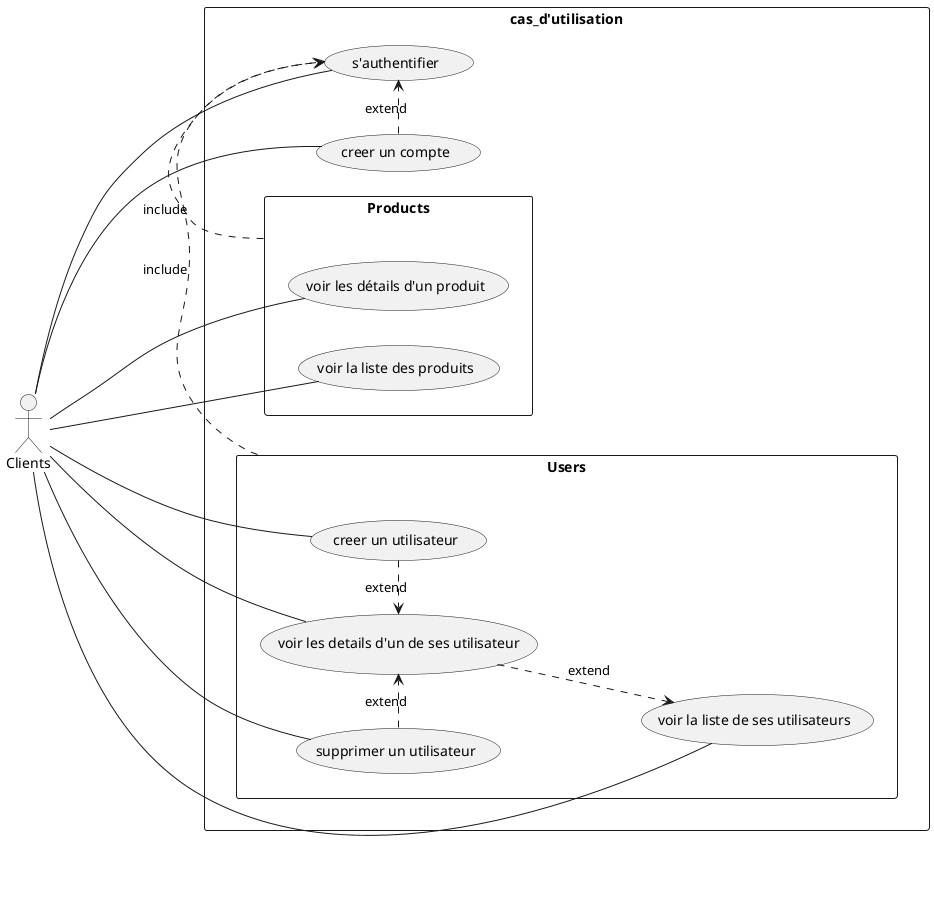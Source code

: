 @startuml cas_d'utilisation
scale 1
Left to right direction
skinparam packageStyle rect
actor Clients

rectangle cas_d'utilisation {
    (Clients) --- (s'authentifier)
    (Clients) -- (creer un compte)

    package Users {
        (Clients) -- (voir la liste de ses utilisateurs)
        (Clients) -- (voir les details d'un de ses utilisateur)
        (Clients) -- (creer un utilisateur)
        (Clients) -- (supprimer un utilisateur)
    }

    package Products {
        (Clients) -- (voir la liste des produits)
        (Clients) -- (voir les détails d'un produit)
    }

    Users .> (s'authentifier):include
    Products .> (s'authentifier):include

    (creer un compte) .> (s'authentifier):extend

    (voir les details d'un de ses utilisateur) ..> (voir la liste de ses utilisateurs):extend

    (creer un utilisateur) .> (voir les details d'un de ses utilisateur):extend
    (supprimer un utilisateur) .> (voir les details d'un de ses utilisateur):extend

}

@enduml